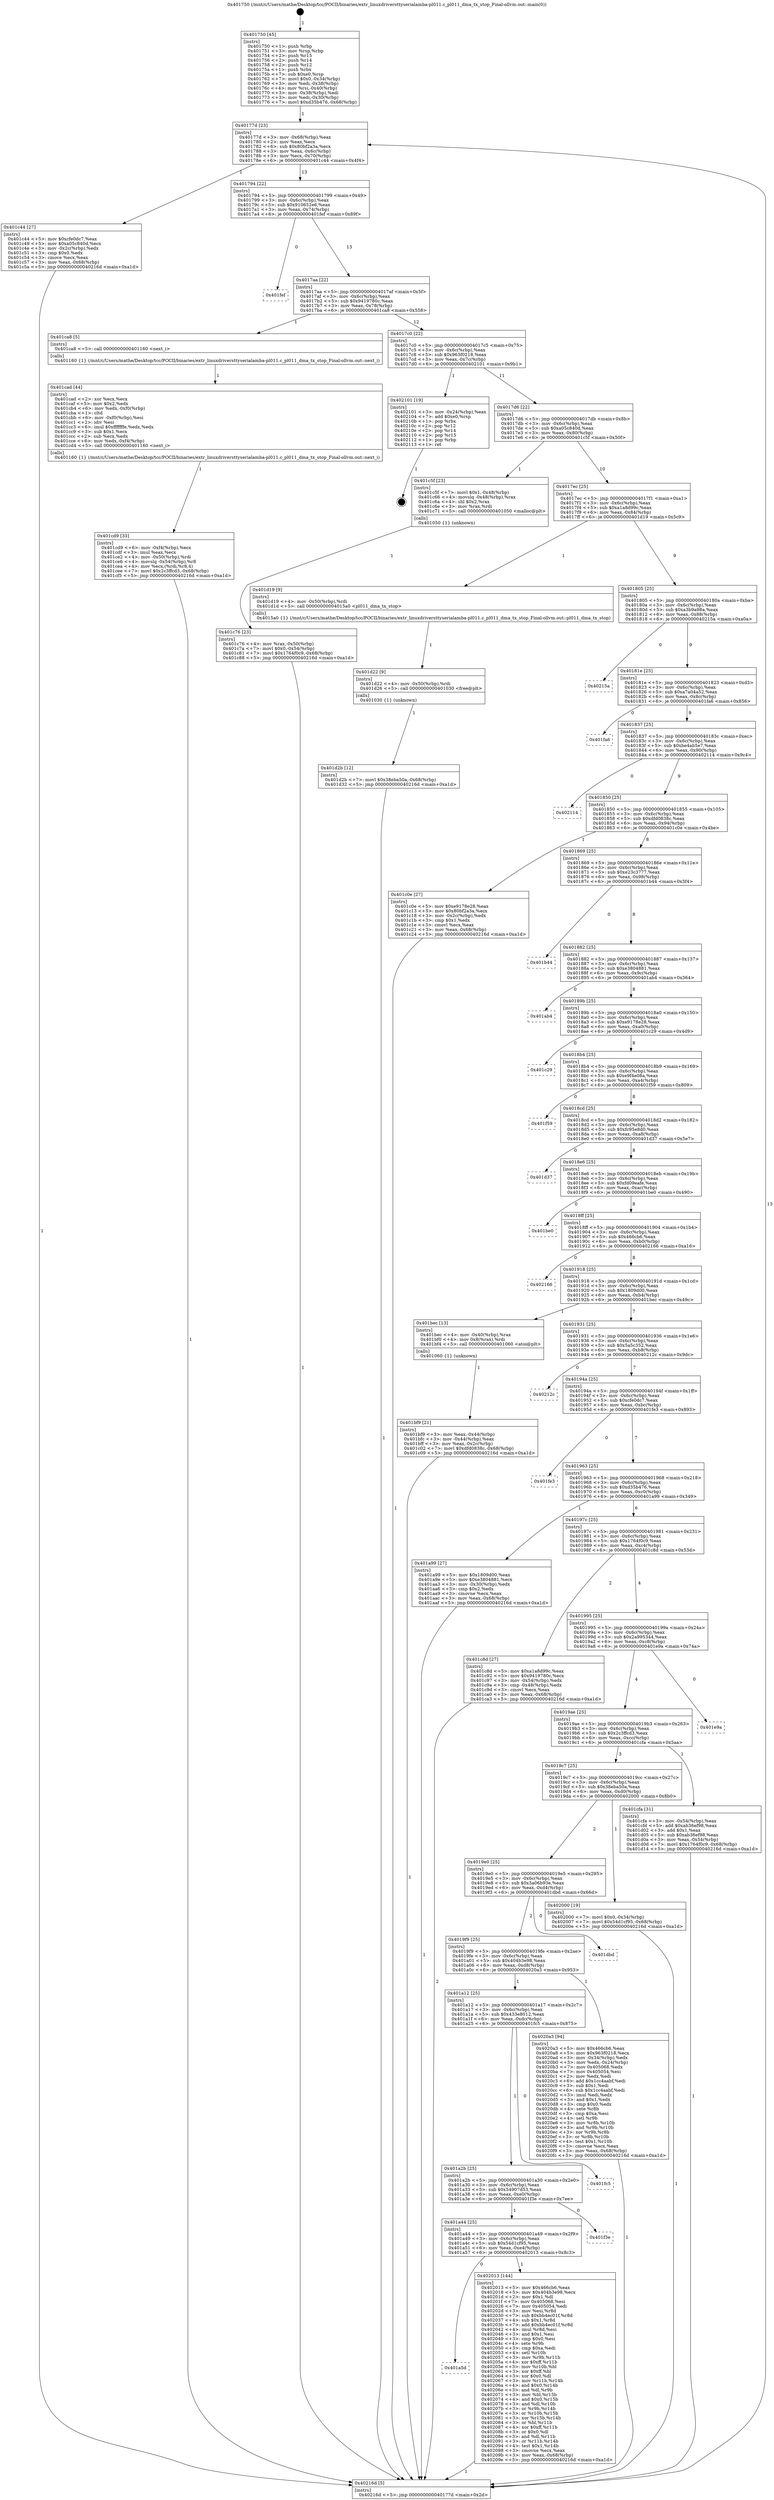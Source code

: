 digraph "0x401750" {
  label = "0x401750 (/mnt/c/Users/mathe/Desktop/tcc/POCII/binaries/extr_linuxdriversttyserialamba-pl011.c_pl011_dma_tx_stop_Final-ollvm.out::main(0))"
  labelloc = "t"
  node[shape=record]

  Entry [label="",width=0.3,height=0.3,shape=circle,fillcolor=black,style=filled]
  "0x40177d" [label="{
     0x40177d [23]\l
     | [instrs]\l
     &nbsp;&nbsp;0x40177d \<+3\>: mov -0x68(%rbp),%eax\l
     &nbsp;&nbsp;0x401780 \<+2\>: mov %eax,%ecx\l
     &nbsp;&nbsp;0x401782 \<+6\>: sub $0x80bf2a3a,%ecx\l
     &nbsp;&nbsp;0x401788 \<+3\>: mov %eax,-0x6c(%rbp)\l
     &nbsp;&nbsp;0x40178b \<+3\>: mov %ecx,-0x70(%rbp)\l
     &nbsp;&nbsp;0x40178e \<+6\>: je 0000000000401c44 \<main+0x4f4\>\l
  }"]
  "0x401c44" [label="{
     0x401c44 [27]\l
     | [instrs]\l
     &nbsp;&nbsp;0x401c44 \<+5\>: mov $0xcfe0dc7,%eax\l
     &nbsp;&nbsp;0x401c49 \<+5\>: mov $0xa05c840d,%ecx\l
     &nbsp;&nbsp;0x401c4e \<+3\>: mov -0x2c(%rbp),%edx\l
     &nbsp;&nbsp;0x401c51 \<+3\>: cmp $0x0,%edx\l
     &nbsp;&nbsp;0x401c54 \<+3\>: cmove %ecx,%eax\l
     &nbsp;&nbsp;0x401c57 \<+3\>: mov %eax,-0x68(%rbp)\l
     &nbsp;&nbsp;0x401c5a \<+5\>: jmp 000000000040216d \<main+0xa1d\>\l
  }"]
  "0x401794" [label="{
     0x401794 [22]\l
     | [instrs]\l
     &nbsp;&nbsp;0x401794 \<+5\>: jmp 0000000000401799 \<main+0x49\>\l
     &nbsp;&nbsp;0x401799 \<+3\>: mov -0x6c(%rbp),%eax\l
     &nbsp;&nbsp;0x40179c \<+5\>: sub $0x910652e6,%eax\l
     &nbsp;&nbsp;0x4017a1 \<+3\>: mov %eax,-0x74(%rbp)\l
     &nbsp;&nbsp;0x4017a4 \<+6\>: je 0000000000401fef \<main+0x89f\>\l
  }"]
  Exit [label="",width=0.3,height=0.3,shape=circle,fillcolor=black,style=filled,peripheries=2]
  "0x401fef" [label="{
     0x401fef\l
  }", style=dashed]
  "0x4017aa" [label="{
     0x4017aa [22]\l
     | [instrs]\l
     &nbsp;&nbsp;0x4017aa \<+5\>: jmp 00000000004017af \<main+0x5f\>\l
     &nbsp;&nbsp;0x4017af \<+3\>: mov -0x6c(%rbp),%eax\l
     &nbsp;&nbsp;0x4017b2 \<+5\>: sub $0x9419780c,%eax\l
     &nbsp;&nbsp;0x4017b7 \<+3\>: mov %eax,-0x78(%rbp)\l
     &nbsp;&nbsp;0x4017ba \<+6\>: je 0000000000401ca8 \<main+0x558\>\l
  }"]
  "0x401a5d" [label="{
     0x401a5d\l
  }", style=dashed]
  "0x401ca8" [label="{
     0x401ca8 [5]\l
     | [instrs]\l
     &nbsp;&nbsp;0x401ca8 \<+5\>: call 0000000000401160 \<next_i\>\l
     | [calls]\l
     &nbsp;&nbsp;0x401160 \{1\} (/mnt/c/Users/mathe/Desktop/tcc/POCII/binaries/extr_linuxdriversttyserialamba-pl011.c_pl011_dma_tx_stop_Final-ollvm.out::next_i)\l
  }"]
  "0x4017c0" [label="{
     0x4017c0 [22]\l
     | [instrs]\l
     &nbsp;&nbsp;0x4017c0 \<+5\>: jmp 00000000004017c5 \<main+0x75\>\l
     &nbsp;&nbsp;0x4017c5 \<+3\>: mov -0x6c(%rbp),%eax\l
     &nbsp;&nbsp;0x4017c8 \<+5\>: sub $0x963f0218,%eax\l
     &nbsp;&nbsp;0x4017cd \<+3\>: mov %eax,-0x7c(%rbp)\l
     &nbsp;&nbsp;0x4017d0 \<+6\>: je 0000000000402101 \<main+0x9b1\>\l
  }"]
  "0x402013" [label="{
     0x402013 [144]\l
     | [instrs]\l
     &nbsp;&nbsp;0x402013 \<+5\>: mov $0x466cb6,%eax\l
     &nbsp;&nbsp;0x402018 \<+5\>: mov $0x404b3e98,%ecx\l
     &nbsp;&nbsp;0x40201d \<+2\>: mov $0x1,%dl\l
     &nbsp;&nbsp;0x40201f \<+7\>: mov 0x405068,%esi\l
     &nbsp;&nbsp;0x402026 \<+7\>: mov 0x405054,%edi\l
     &nbsp;&nbsp;0x40202d \<+3\>: mov %esi,%r8d\l
     &nbsp;&nbsp;0x402030 \<+7\>: sub $0xbb4ec01f,%r8d\l
     &nbsp;&nbsp;0x402037 \<+4\>: sub $0x1,%r8d\l
     &nbsp;&nbsp;0x40203b \<+7\>: add $0xbb4ec01f,%r8d\l
     &nbsp;&nbsp;0x402042 \<+4\>: imul %r8d,%esi\l
     &nbsp;&nbsp;0x402046 \<+3\>: and $0x1,%esi\l
     &nbsp;&nbsp;0x402049 \<+3\>: cmp $0x0,%esi\l
     &nbsp;&nbsp;0x40204c \<+4\>: sete %r9b\l
     &nbsp;&nbsp;0x402050 \<+3\>: cmp $0xa,%edi\l
     &nbsp;&nbsp;0x402053 \<+4\>: setl %r10b\l
     &nbsp;&nbsp;0x402057 \<+3\>: mov %r9b,%r11b\l
     &nbsp;&nbsp;0x40205a \<+4\>: xor $0xff,%r11b\l
     &nbsp;&nbsp;0x40205e \<+3\>: mov %r10b,%bl\l
     &nbsp;&nbsp;0x402061 \<+3\>: xor $0xff,%bl\l
     &nbsp;&nbsp;0x402064 \<+3\>: xor $0x0,%dl\l
     &nbsp;&nbsp;0x402067 \<+3\>: mov %r11b,%r14b\l
     &nbsp;&nbsp;0x40206a \<+4\>: and $0x0,%r14b\l
     &nbsp;&nbsp;0x40206e \<+3\>: and %dl,%r9b\l
     &nbsp;&nbsp;0x402071 \<+3\>: mov %bl,%r15b\l
     &nbsp;&nbsp;0x402074 \<+4\>: and $0x0,%r15b\l
     &nbsp;&nbsp;0x402078 \<+3\>: and %dl,%r10b\l
     &nbsp;&nbsp;0x40207b \<+3\>: or %r9b,%r14b\l
     &nbsp;&nbsp;0x40207e \<+3\>: or %r10b,%r15b\l
     &nbsp;&nbsp;0x402081 \<+3\>: xor %r15b,%r14b\l
     &nbsp;&nbsp;0x402084 \<+3\>: or %bl,%r11b\l
     &nbsp;&nbsp;0x402087 \<+4\>: xor $0xff,%r11b\l
     &nbsp;&nbsp;0x40208b \<+3\>: or $0x0,%dl\l
     &nbsp;&nbsp;0x40208e \<+3\>: and %dl,%r11b\l
     &nbsp;&nbsp;0x402091 \<+3\>: or %r11b,%r14b\l
     &nbsp;&nbsp;0x402094 \<+4\>: test $0x1,%r14b\l
     &nbsp;&nbsp;0x402098 \<+3\>: cmovne %ecx,%eax\l
     &nbsp;&nbsp;0x40209b \<+3\>: mov %eax,-0x68(%rbp)\l
     &nbsp;&nbsp;0x40209e \<+5\>: jmp 000000000040216d \<main+0xa1d\>\l
  }"]
  "0x402101" [label="{
     0x402101 [19]\l
     | [instrs]\l
     &nbsp;&nbsp;0x402101 \<+3\>: mov -0x24(%rbp),%eax\l
     &nbsp;&nbsp;0x402104 \<+7\>: add $0xe0,%rsp\l
     &nbsp;&nbsp;0x40210b \<+1\>: pop %rbx\l
     &nbsp;&nbsp;0x40210c \<+2\>: pop %r12\l
     &nbsp;&nbsp;0x40210e \<+2\>: pop %r14\l
     &nbsp;&nbsp;0x402110 \<+2\>: pop %r15\l
     &nbsp;&nbsp;0x402112 \<+1\>: pop %rbp\l
     &nbsp;&nbsp;0x402113 \<+1\>: ret\l
  }"]
  "0x4017d6" [label="{
     0x4017d6 [22]\l
     | [instrs]\l
     &nbsp;&nbsp;0x4017d6 \<+5\>: jmp 00000000004017db \<main+0x8b\>\l
     &nbsp;&nbsp;0x4017db \<+3\>: mov -0x6c(%rbp),%eax\l
     &nbsp;&nbsp;0x4017de \<+5\>: sub $0xa05c840d,%eax\l
     &nbsp;&nbsp;0x4017e3 \<+3\>: mov %eax,-0x80(%rbp)\l
     &nbsp;&nbsp;0x4017e6 \<+6\>: je 0000000000401c5f \<main+0x50f\>\l
  }"]
  "0x401a44" [label="{
     0x401a44 [25]\l
     | [instrs]\l
     &nbsp;&nbsp;0x401a44 \<+5\>: jmp 0000000000401a49 \<main+0x2f9\>\l
     &nbsp;&nbsp;0x401a49 \<+3\>: mov -0x6c(%rbp),%eax\l
     &nbsp;&nbsp;0x401a4c \<+5\>: sub $0x54d1cf95,%eax\l
     &nbsp;&nbsp;0x401a51 \<+6\>: mov %eax,-0xe4(%rbp)\l
     &nbsp;&nbsp;0x401a57 \<+6\>: je 0000000000402013 \<main+0x8c3\>\l
  }"]
  "0x401c5f" [label="{
     0x401c5f [23]\l
     | [instrs]\l
     &nbsp;&nbsp;0x401c5f \<+7\>: movl $0x1,-0x48(%rbp)\l
     &nbsp;&nbsp;0x401c66 \<+4\>: movslq -0x48(%rbp),%rax\l
     &nbsp;&nbsp;0x401c6a \<+4\>: shl $0x2,%rax\l
     &nbsp;&nbsp;0x401c6e \<+3\>: mov %rax,%rdi\l
     &nbsp;&nbsp;0x401c71 \<+5\>: call 0000000000401050 \<malloc@plt\>\l
     | [calls]\l
     &nbsp;&nbsp;0x401050 \{1\} (unknown)\l
  }"]
  "0x4017ec" [label="{
     0x4017ec [25]\l
     | [instrs]\l
     &nbsp;&nbsp;0x4017ec \<+5\>: jmp 00000000004017f1 \<main+0xa1\>\l
     &nbsp;&nbsp;0x4017f1 \<+3\>: mov -0x6c(%rbp),%eax\l
     &nbsp;&nbsp;0x4017f4 \<+5\>: sub $0xa1a8d99c,%eax\l
     &nbsp;&nbsp;0x4017f9 \<+6\>: mov %eax,-0x84(%rbp)\l
     &nbsp;&nbsp;0x4017ff \<+6\>: je 0000000000401d19 \<main+0x5c9\>\l
  }"]
  "0x401f3e" [label="{
     0x401f3e\l
  }", style=dashed]
  "0x401d19" [label="{
     0x401d19 [9]\l
     | [instrs]\l
     &nbsp;&nbsp;0x401d19 \<+4\>: mov -0x50(%rbp),%rdi\l
     &nbsp;&nbsp;0x401d1d \<+5\>: call 00000000004015a0 \<pl011_dma_tx_stop\>\l
     | [calls]\l
     &nbsp;&nbsp;0x4015a0 \{1\} (/mnt/c/Users/mathe/Desktop/tcc/POCII/binaries/extr_linuxdriversttyserialamba-pl011.c_pl011_dma_tx_stop_Final-ollvm.out::pl011_dma_tx_stop)\l
  }"]
  "0x401805" [label="{
     0x401805 [25]\l
     | [instrs]\l
     &nbsp;&nbsp;0x401805 \<+5\>: jmp 000000000040180a \<main+0xba\>\l
     &nbsp;&nbsp;0x40180a \<+3\>: mov -0x6c(%rbp),%eax\l
     &nbsp;&nbsp;0x40180d \<+5\>: sub $0xa3b9a98a,%eax\l
     &nbsp;&nbsp;0x401812 \<+6\>: mov %eax,-0x88(%rbp)\l
     &nbsp;&nbsp;0x401818 \<+6\>: je 000000000040215a \<main+0xa0a\>\l
  }"]
  "0x401a2b" [label="{
     0x401a2b [25]\l
     | [instrs]\l
     &nbsp;&nbsp;0x401a2b \<+5\>: jmp 0000000000401a30 \<main+0x2e0\>\l
     &nbsp;&nbsp;0x401a30 \<+3\>: mov -0x6c(%rbp),%eax\l
     &nbsp;&nbsp;0x401a33 \<+5\>: sub $0x54907d53,%eax\l
     &nbsp;&nbsp;0x401a38 \<+6\>: mov %eax,-0xe0(%rbp)\l
     &nbsp;&nbsp;0x401a3e \<+6\>: je 0000000000401f3e \<main+0x7ee\>\l
  }"]
  "0x40215a" [label="{
     0x40215a\l
  }", style=dashed]
  "0x40181e" [label="{
     0x40181e [25]\l
     | [instrs]\l
     &nbsp;&nbsp;0x40181e \<+5\>: jmp 0000000000401823 \<main+0xd3\>\l
     &nbsp;&nbsp;0x401823 \<+3\>: mov -0x6c(%rbp),%eax\l
     &nbsp;&nbsp;0x401826 \<+5\>: sub $0xa7a04a52,%eax\l
     &nbsp;&nbsp;0x40182b \<+6\>: mov %eax,-0x8c(%rbp)\l
     &nbsp;&nbsp;0x401831 \<+6\>: je 0000000000401fa6 \<main+0x856\>\l
  }"]
  "0x401fc5" [label="{
     0x401fc5\l
  }", style=dashed]
  "0x401fa6" [label="{
     0x401fa6\l
  }", style=dashed]
  "0x401837" [label="{
     0x401837 [25]\l
     | [instrs]\l
     &nbsp;&nbsp;0x401837 \<+5\>: jmp 000000000040183c \<main+0xec\>\l
     &nbsp;&nbsp;0x40183c \<+3\>: mov -0x6c(%rbp),%eax\l
     &nbsp;&nbsp;0x40183f \<+5\>: sub $0xbe4ab5e7,%eax\l
     &nbsp;&nbsp;0x401844 \<+6\>: mov %eax,-0x90(%rbp)\l
     &nbsp;&nbsp;0x40184a \<+6\>: je 0000000000402114 \<main+0x9c4\>\l
  }"]
  "0x401a12" [label="{
     0x401a12 [25]\l
     | [instrs]\l
     &nbsp;&nbsp;0x401a12 \<+5\>: jmp 0000000000401a17 \<main+0x2c7\>\l
     &nbsp;&nbsp;0x401a17 \<+3\>: mov -0x6c(%rbp),%eax\l
     &nbsp;&nbsp;0x401a1a \<+5\>: sub $0x433e8012,%eax\l
     &nbsp;&nbsp;0x401a1f \<+6\>: mov %eax,-0xdc(%rbp)\l
     &nbsp;&nbsp;0x401a25 \<+6\>: je 0000000000401fc5 \<main+0x875\>\l
  }"]
  "0x402114" [label="{
     0x402114\l
  }", style=dashed]
  "0x401850" [label="{
     0x401850 [25]\l
     | [instrs]\l
     &nbsp;&nbsp;0x401850 \<+5\>: jmp 0000000000401855 \<main+0x105\>\l
     &nbsp;&nbsp;0x401855 \<+3\>: mov -0x6c(%rbp),%eax\l
     &nbsp;&nbsp;0x401858 \<+5\>: sub $0xdfd0838c,%eax\l
     &nbsp;&nbsp;0x40185d \<+6\>: mov %eax,-0x94(%rbp)\l
     &nbsp;&nbsp;0x401863 \<+6\>: je 0000000000401c0e \<main+0x4be\>\l
  }"]
  "0x4020a3" [label="{
     0x4020a3 [94]\l
     | [instrs]\l
     &nbsp;&nbsp;0x4020a3 \<+5\>: mov $0x466cb6,%eax\l
     &nbsp;&nbsp;0x4020a8 \<+5\>: mov $0x963f0218,%ecx\l
     &nbsp;&nbsp;0x4020ad \<+3\>: mov -0x34(%rbp),%edx\l
     &nbsp;&nbsp;0x4020b0 \<+3\>: mov %edx,-0x24(%rbp)\l
     &nbsp;&nbsp;0x4020b3 \<+7\>: mov 0x405068,%edx\l
     &nbsp;&nbsp;0x4020ba \<+7\>: mov 0x405054,%esi\l
     &nbsp;&nbsp;0x4020c1 \<+2\>: mov %edx,%edi\l
     &nbsp;&nbsp;0x4020c3 \<+6\>: add $0x1cc4aabf,%edi\l
     &nbsp;&nbsp;0x4020c9 \<+3\>: sub $0x1,%edi\l
     &nbsp;&nbsp;0x4020cc \<+6\>: sub $0x1cc4aabf,%edi\l
     &nbsp;&nbsp;0x4020d2 \<+3\>: imul %edi,%edx\l
     &nbsp;&nbsp;0x4020d5 \<+3\>: and $0x1,%edx\l
     &nbsp;&nbsp;0x4020d8 \<+3\>: cmp $0x0,%edx\l
     &nbsp;&nbsp;0x4020db \<+4\>: sete %r8b\l
     &nbsp;&nbsp;0x4020df \<+3\>: cmp $0xa,%esi\l
     &nbsp;&nbsp;0x4020e2 \<+4\>: setl %r9b\l
     &nbsp;&nbsp;0x4020e6 \<+3\>: mov %r8b,%r10b\l
     &nbsp;&nbsp;0x4020e9 \<+3\>: and %r9b,%r10b\l
     &nbsp;&nbsp;0x4020ec \<+3\>: xor %r9b,%r8b\l
     &nbsp;&nbsp;0x4020ef \<+3\>: or %r8b,%r10b\l
     &nbsp;&nbsp;0x4020f2 \<+4\>: test $0x1,%r10b\l
     &nbsp;&nbsp;0x4020f6 \<+3\>: cmovne %ecx,%eax\l
     &nbsp;&nbsp;0x4020f9 \<+3\>: mov %eax,-0x68(%rbp)\l
     &nbsp;&nbsp;0x4020fc \<+5\>: jmp 000000000040216d \<main+0xa1d\>\l
  }"]
  "0x401c0e" [label="{
     0x401c0e [27]\l
     | [instrs]\l
     &nbsp;&nbsp;0x401c0e \<+5\>: mov $0xe9178e28,%eax\l
     &nbsp;&nbsp;0x401c13 \<+5\>: mov $0x80bf2a3a,%ecx\l
     &nbsp;&nbsp;0x401c18 \<+3\>: mov -0x2c(%rbp),%edx\l
     &nbsp;&nbsp;0x401c1b \<+3\>: cmp $0x1,%edx\l
     &nbsp;&nbsp;0x401c1e \<+3\>: cmovl %ecx,%eax\l
     &nbsp;&nbsp;0x401c21 \<+3\>: mov %eax,-0x68(%rbp)\l
     &nbsp;&nbsp;0x401c24 \<+5\>: jmp 000000000040216d \<main+0xa1d\>\l
  }"]
  "0x401869" [label="{
     0x401869 [25]\l
     | [instrs]\l
     &nbsp;&nbsp;0x401869 \<+5\>: jmp 000000000040186e \<main+0x11e\>\l
     &nbsp;&nbsp;0x40186e \<+3\>: mov -0x6c(%rbp),%eax\l
     &nbsp;&nbsp;0x401871 \<+5\>: sub $0xe23c3777,%eax\l
     &nbsp;&nbsp;0x401876 \<+6\>: mov %eax,-0x98(%rbp)\l
     &nbsp;&nbsp;0x40187c \<+6\>: je 0000000000401b44 \<main+0x3f4\>\l
  }"]
  "0x4019f9" [label="{
     0x4019f9 [25]\l
     | [instrs]\l
     &nbsp;&nbsp;0x4019f9 \<+5\>: jmp 00000000004019fe \<main+0x2ae\>\l
     &nbsp;&nbsp;0x4019fe \<+3\>: mov -0x6c(%rbp),%eax\l
     &nbsp;&nbsp;0x401a01 \<+5\>: sub $0x404b3e98,%eax\l
     &nbsp;&nbsp;0x401a06 \<+6\>: mov %eax,-0xd8(%rbp)\l
     &nbsp;&nbsp;0x401a0c \<+6\>: je 00000000004020a3 \<main+0x953\>\l
  }"]
  "0x401b44" [label="{
     0x401b44\l
  }", style=dashed]
  "0x401882" [label="{
     0x401882 [25]\l
     | [instrs]\l
     &nbsp;&nbsp;0x401882 \<+5\>: jmp 0000000000401887 \<main+0x137\>\l
     &nbsp;&nbsp;0x401887 \<+3\>: mov -0x6c(%rbp),%eax\l
     &nbsp;&nbsp;0x40188a \<+5\>: sub $0xe3804881,%eax\l
     &nbsp;&nbsp;0x40188f \<+6\>: mov %eax,-0x9c(%rbp)\l
     &nbsp;&nbsp;0x401895 \<+6\>: je 0000000000401ab4 \<main+0x364\>\l
  }"]
  "0x401dbd" [label="{
     0x401dbd\l
  }", style=dashed]
  "0x401ab4" [label="{
     0x401ab4\l
  }", style=dashed]
  "0x40189b" [label="{
     0x40189b [25]\l
     | [instrs]\l
     &nbsp;&nbsp;0x40189b \<+5\>: jmp 00000000004018a0 \<main+0x150\>\l
     &nbsp;&nbsp;0x4018a0 \<+3\>: mov -0x6c(%rbp),%eax\l
     &nbsp;&nbsp;0x4018a3 \<+5\>: sub $0xe9178e28,%eax\l
     &nbsp;&nbsp;0x4018a8 \<+6\>: mov %eax,-0xa0(%rbp)\l
     &nbsp;&nbsp;0x4018ae \<+6\>: je 0000000000401c29 \<main+0x4d9\>\l
  }"]
  "0x4019e0" [label="{
     0x4019e0 [25]\l
     | [instrs]\l
     &nbsp;&nbsp;0x4019e0 \<+5\>: jmp 00000000004019e5 \<main+0x295\>\l
     &nbsp;&nbsp;0x4019e5 \<+3\>: mov -0x6c(%rbp),%eax\l
     &nbsp;&nbsp;0x4019e8 \<+5\>: sub $0x3a06b93e,%eax\l
     &nbsp;&nbsp;0x4019ed \<+6\>: mov %eax,-0xd4(%rbp)\l
     &nbsp;&nbsp;0x4019f3 \<+6\>: je 0000000000401dbd \<main+0x66d\>\l
  }"]
  "0x401c29" [label="{
     0x401c29\l
  }", style=dashed]
  "0x4018b4" [label="{
     0x4018b4 [25]\l
     | [instrs]\l
     &nbsp;&nbsp;0x4018b4 \<+5\>: jmp 00000000004018b9 \<main+0x169\>\l
     &nbsp;&nbsp;0x4018b9 \<+3\>: mov -0x6c(%rbp),%eax\l
     &nbsp;&nbsp;0x4018bc \<+5\>: sub $0xe9f4e08a,%eax\l
     &nbsp;&nbsp;0x4018c1 \<+6\>: mov %eax,-0xa4(%rbp)\l
     &nbsp;&nbsp;0x4018c7 \<+6\>: je 0000000000401f59 \<main+0x809\>\l
  }"]
  "0x402000" [label="{
     0x402000 [19]\l
     | [instrs]\l
     &nbsp;&nbsp;0x402000 \<+7\>: movl $0x0,-0x34(%rbp)\l
     &nbsp;&nbsp;0x402007 \<+7\>: movl $0x54d1cf95,-0x68(%rbp)\l
     &nbsp;&nbsp;0x40200e \<+5\>: jmp 000000000040216d \<main+0xa1d\>\l
  }"]
  "0x401f59" [label="{
     0x401f59\l
  }", style=dashed]
  "0x4018cd" [label="{
     0x4018cd [25]\l
     | [instrs]\l
     &nbsp;&nbsp;0x4018cd \<+5\>: jmp 00000000004018d2 \<main+0x182\>\l
     &nbsp;&nbsp;0x4018d2 \<+3\>: mov -0x6c(%rbp),%eax\l
     &nbsp;&nbsp;0x4018d5 \<+5\>: sub $0xfc95e8d0,%eax\l
     &nbsp;&nbsp;0x4018da \<+6\>: mov %eax,-0xa8(%rbp)\l
     &nbsp;&nbsp;0x4018e0 \<+6\>: je 0000000000401d37 \<main+0x5e7\>\l
  }"]
  "0x401d2b" [label="{
     0x401d2b [12]\l
     | [instrs]\l
     &nbsp;&nbsp;0x401d2b \<+7\>: movl $0x38eba50a,-0x68(%rbp)\l
     &nbsp;&nbsp;0x401d32 \<+5\>: jmp 000000000040216d \<main+0xa1d\>\l
  }"]
  "0x401d37" [label="{
     0x401d37\l
  }", style=dashed]
  "0x4018e6" [label="{
     0x4018e6 [25]\l
     | [instrs]\l
     &nbsp;&nbsp;0x4018e6 \<+5\>: jmp 00000000004018eb \<main+0x19b\>\l
     &nbsp;&nbsp;0x4018eb \<+3\>: mov -0x6c(%rbp),%eax\l
     &nbsp;&nbsp;0x4018ee \<+5\>: sub $0xfd09eafe,%eax\l
     &nbsp;&nbsp;0x4018f3 \<+6\>: mov %eax,-0xac(%rbp)\l
     &nbsp;&nbsp;0x4018f9 \<+6\>: je 0000000000401be0 \<main+0x490\>\l
  }"]
  "0x401d22" [label="{
     0x401d22 [9]\l
     | [instrs]\l
     &nbsp;&nbsp;0x401d22 \<+4\>: mov -0x50(%rbp),%rdi\l
     &nbsp;&nbsp;0x401d26 \<+5\>: call 0000000000401030 \<free@plt\>\l
     | [calls]\l
     &nbsp;&nbsp;0x401030 \{1\} (unknown)\l
  }"]
  "0x401be0" [label="{
     0x401be0\l
  }", style=dashed]
  "0x4018ff" [label="{
     0x4018ff [25]\l
     | [instrs]\l
     &nbsp;&nbsp;0x4018ff \<+5\>: jmp 0000000000401904 \<main+0x1b4\>\l
     &nbsp;&nbsp;0x401904 \<+3\>: mov -0x6c(%rbp),%eax\l
     &nbsp;&nbsp;0x401907 \<+5\>: sub $0x466cb6,%eax\l
     &nbsp;&nbsp;0x40190c \<+6\>: mov %eax,-0xb0(%rbp)\l
     &nbsp;&nbsp;0x401912 \<+6\>: je 0000000000402166 \<main+0xa16\>\l
  }"]
  "0x4019c7" [label="{
     0x4019c7 [25]\l
     | [instrs]\l
     &nbsp;&nbsp;0x4019c7 \<+5\>: jmp 00000000004019cc \<main+0x27c\>\l
     &nbsp;&nbsp;0x4019cc \<+3\>: mov -0x6c(%rbp),%eax\l
     &nbsp;&nbsp;0x4019cf \<+5\>: sub $0x38eba50a,%eax\l
     &nbsp;&nbsp;0x4019d4 \<+6\>: mov %eax,-0xd0(%rbp)\l
     &nbsp;&nbsp;0x4019da \<+6\>: je 0000000000402000 \<main+0x8b0\>\l
  }"]
  "0x402166" [label="{
     0x402166\l
  }", style=dashed]
  "0x401918" [label="{
     0x401918 [25]\l
     | [instrs]\l
     &nbsp;&nbsp;0x401918 \<+5\>: jmp 000000000040191d \<main+0x1cd\>\l
     &nbsp;&nbsp;0x40191d \<+3\>: mov -0x6c(%rbp),%eax\l
     &nbsp;&nbsp;0x401920 \<+5\>: sub $0x1809d00,%eax\l
     &nbsp;&nbsp;0x401925 \<+6\>: mov %eax,-0xb4(%rbp)\l
     &nbsp;&nbsp;0x40192b \<+6\>: je 0000000000401bec \<main+0x49c\>\l
  }"]
  "0x401cfa" [label="{
     0x401cfa [31]\l
     | [instrs]\l
     &nbsp;&nbsp;0x401cfa \<+3\>: mov -0x54(%rbp),%eax\l
     &nbsp;&nbsp;0x401cfd \<+5\>: add $0xab36ef98,%eax\l
     &nbsp;&nbsp;0x401d02 \<+3\>: add $0x1,%eax\l
     &nbsp;&nbsp;0x401d05 \<+5\>: sub $0xab36ef98,%eax\l
     &nbsp;&nbsp;0x401d0a \<+3\>: mov %eax,-0x54(%rbp)\l
     &nbsp;&nbsp;0x401d0d \<+7\>: movl $0x1764f0c9,-0x68(%rbp)\l
     &nbsp;&nbsp;0x401d14 \<+5\>: jmp 000000000040216d \<main+0xa1d\>\l
  }"]
  "0x401bec" [label="{
     0x401bec [13]\l
     | [instrs]\l
     &nbsp;&nbsp;0x401bec \<+4\>: mov -0x40(%rbp),%rax\l
     &nbsp;&nbsp;0x401bf0 \<+4\>: mov 0x8(%rax),%rdi\l
     &nbsp;&nbsp;0x401bf4 \<+5\>: call 0000000000401060 \<atoi@plt\>\l
     | [calls]\l
     &nbsp;&nbsp;0x401060 \{1\} (unknown)\l
  }"]
  "0x401931" [label="{
     0x401931 [25]\l
     | [instrs]\l
     &nbsp;&nbsp;0x401931 \<+5\>: jmp 0000000000401936 \<main+0x1e6\>\l
     &nbsp;&nbsp;0x401936 \<+3\>: mov -0x6c(%rbp),%eax\l
     &nbsp;&nbsp;0x401939 \<+5\>: sub $0x5a5c352,%eax\l
     &nbsp;&nbsp;0x40193e \<+6\>: mov %eax,-0xb8(%rbp)\l
     &nbsp;&nbsp;0x401944 \<+6\>: je 000000000040212c \<main+0x9dc\>\l
  }"]
  "0x4019ae" [label="{
     0x4019ae [25]\l
     | [instrs]\l
     &nbsp;&nbsp;0x4019ae \<+5\>: jmp 00000000004019b3 \<main+0x263\>\l
     &nbsp;&nbsp;0x4019b3 \<+3\>: mov -0x6c(%rbp),%eax\l
     &nbsp;&nbsp;0x4019b6 \<+5\>: sub $0x2c3ffcd3,%eax\l
     &nbsp;&nbsp;0x4019bb \<+6\>: mov %eax,-0xcc(%rbp)\l
     &nbsp;&nbsp;0x4019c1 \<+6\>: je 0000000000401cfa \<main+0x5aa\>\l
  }"]
  "0x40212c" [label="{
     0x40212c\l
  }", style=dashed]
  "0x40194a" [label="{
     0x40194a [25]\l
     | [instrs]\l
     &nbsp;&nbsp;0x40194a \<+5\>: jmp 000000000040194f \<main+0x1ff\>\l
     &nbsp;&nbsp;0x40194f \<+3\>: mov -0x6c(%rbp),%eax\l
     &nbsp;&nbsp;0x401952 \<+5\>: sub $0xcfe0dc7,%eax\l
     &nbsp;&nbsp;0x401957 \<+6\>: mov %eax,-0xbc(%rbp)\l
     &nbsp;&nbsp;0x40195d \<+6\>: je 0000000000401fe3 \<main+0x893\>\l
  }"]
  "0x401e9a" [label="{
     0x401e9a\l
  }", style=dashed]
  "0x401fe3" [label="{
     0x401fe3\l
  }", style=dashed]
  "0x401963" [label="{
     0x401963 [25]\l
     | [instrs]\l
     &nbsp;&nbsp;0x401963 \<+5\>: jmp 0000000000401968 \<main+0x218\>\l
     &nbsp;&nbsp;0x401968 \<+3\>: mov -0x6c(%rbp),%eax\l
     &nbsp;&nbsp;0x40196b \<+5\>: sub $0xd35b476,%eax\l
     &nbsp;&nbsp;0x401970 \<+6\>: mov %eax,-0xc0(%rbp)\l
     &nbsp;&nbsp;0x401976 \<+6\>: je 0000000000401a99 \<main+0x349\>\l
  }"]
  "0x401cd9" [label="{
     0x401cd9 [33]\l
     | [instrs]\l
     &nbsp;&nbsp;0x401cd9 \<+6\>: mov -0xf4(%rbp),%ecx\l
     &nbsp;&nbsp;0x401cdf \<+3\>: imul %eax,%ecx\l
     &nbsp;&nbsp;0x401ce2 \<+4\>: mov -0x50(%rbp),%rdi\l
     &nbsp;&nbsp;0x401ce6 \<+4\>: movslq -0x54(%rbp),%r8\l
     &nbsp;&nbsp;0x401cea \<+4\>: mov %ecx,(%rdi,%r8,4)\l
     &nbsp;&nbsp;0x401cee \<+7\>: movl $0x2c3ffcd3,-0x68(%rbp)\l
     &nbsp;&nbsp;0x401cf5 \<+5\>: jmp 000000000040216d \<main+0xa1d\>\l
  }"]
  "0x401a99" [label="{
     0x401a99 [27]\l
     | [instrs]\l
     &nbsp;&nbsp;0x401a99 \<+5\>: mov $0x1809d00,%eax\l
     &nbsp;&nbsp;0x401a9e \<+5\>: mov $0xe3804881,%ecx\l
     &nbsp;&nbsp;0x401aa3 \<+3\>: mov -0x30(%rbp),%edx\l
     &nbsp;&nbsp;0x401aa6 \<+3\>: cmp $0x2,%edx\l
     &nbsp;&nbsp;0x401aa9 \<+3\>: cmovne %ecx,%eax\l
     &nbsp;&nbsp;0x401aac \<+3\>: mov %eax,-0x68(%rbp)\l
     &nbsp;&nbsp;0x401aaf \<+5\>: jmp 000000000040216d \<main+0xa1d\>\l
  }"]
  "0x40197c" [label="{
     0x40197c [25]\l
     | [instrs]\l
     &nbsp;&nbsp;0x40197c \<+5\>: jmp 0000000000401981 \<main+0x231\>\l
     &nbsp;&nbsp;0x401981 \<+3\>: mov -0x6c(%rbp),%eax\l
     &nbsp;&nbsp;0x401984 \<+5\>: sub $0x1764f0c9,%eax\l
     &nbsp;&nbsp;0x401989 \<+6\>: mov %eax,-0xc4(%rbp)\l
     &nbsp;&nbsp;0x40198f \<+6\>: je 0000000000401c8d \<main+0x53d\>\l
  }"]
  "0x40216d" [label="{
     0x40216d [5]\l
     | [instrs]\l
     &nbsp;&nbsp;0x40216d \<+5\>: jmp 000000000040177d \<main+0x2d\>\l
  }"]
  "0x401750" [label="{
     0x401750 [45]\l
     | [instrs]\l
     &nbsp;&nbsp;0x401750 \<+1\>: push %rbp\l
     &nbsp;&nbsp;0x401751 \<+3\>: mov %rsp,%rbp\l
     &nbsp;&nbsp;0x401754 \<+2\>: push %r15\l
     &nbsp;&nbsp;0x401756 \<+2\>: push %r14\l
     &nbsp;&nbsp;0x401758 \<+2\>: push %r12\l
     &nbsp;&nbsp;0x40175a \<+1\>: push %rbx\l
     &nbsp;&nbsp;0x40175b \<+7\>: sub $0xe0,%rsp\l
     &nbsp;&nbsp;0x401762 \<+7\>: movl $0x0,-0x34(%rbp)\l
     &nbsp;&nbsp;0x401769 \<+3\>: mov %edi,-0x38(%rbp)\l
     &nbsp;&nbsp;0x40176c \<+4\>: mov %rsi,-0x40(%rbp)\l
     &nbsp;&nbsp;0x401770 \<+3\>: mov -0x38(%rbp),%edi\l
     &nbsp;&nbsp;0x401773 \<+3\>: mov %edi,-0x30(%rbp)\l
     &nbsp;&nbsp;0x401776 \<+7\>: movl $0xd35b476,-0x68(%rbp)\l
  }"]
  "0x401bf9" [label="{
     0x401bf9 [21]\l
     | [instrs]\l
     &nbsp;&nbsp;0x401bf9 \<+3\>: mov %eax,-0x44(%rbp)\l
     &nbsp;&nbsp;0x401bfc \<+3\>: mov -0x44(%rbp),%eax\l
     &nbsp;&nbsp;0x401bff \<+3\>: mov %eax,-0x2c(%rbp)\l
     &nbsp;&nbsp;0x401c02 \<+7\>: movl $0xdfd0838c,-0x68(%rbp)\l
     &nbsp;&nbsp;0x401c09 \<+5\>: jmp 000000000040216d \<main+0xa1d\>\l
  }"]
  "0x401c76" [label="{
     0x401c76 [23]\l
     | [instrs]\l
     &nbsp;&nbsp;0x401c76 \<+4\>: mov %rax,-0x50(%rbp)\l
     &nbsp;&nbsp;0x401c7a \<+7\>: movl $0x0,-0x54(%rbp)\l
     &nbsp;&nbsp;0x401c81 \<+7\>: movl $0x1764f0c9,-0x68(%rbp)\l
     &nbsp;&nbsp;0x401c88 \<+5\>: jmp 000000000040216d \<main+0xa1d\>\l
  }"]
  "0x401cad" [label="{
     0x401cad [44]\l
     | [instrs]\l
     &nbsp;&nbsp;0x401cad \<+2\>: xor %ecx,%ecx\l
     &nbsp;&nbsp;0x401caf \<+5\>: mov $0x2,%edx\l
     &nbsp;&nbsp;0x401cb4 \<+6\>: mov %edx,-0xf0(%rbp)\l
     &nbsp;&nbsp;0x401cba \<+1\>: cltd\l
     &nbsp;&nbsp;0x401cbb \<+6\>: mov -0xf0(%rbp),%esi\l
     &nbsp;&nbsp;0x401cc1 \<+2\>: idiv %esi\l
     &nbsp;&nbsp;0x401cc3 \<+6\>: imul $0xfffffffe,%edx,%edx\l
     &nbsp;&nbsp;0x401cc9 \<+3\>: sub $0x1,%ecx\l
     &nbsp;&nbsp;0x401ccc \<+2\>: sub %ecx,%edx\l
     &nbsp;&nbsp;0x401cce \<+6\>: mov %edx,-0xf4(%rbp)\l
     &nbsp;&nbsp;0x401cd4 \<+5\>: call 0000000000401160 \<next_i\>\l
     | [calls]\l
     &nbsp;&nbsp;0x401160 \{1\} (/mnt/c/Users/mathe/Desktop/tcc/POCII/binaries/extr_linuxdriversttyserialamba-pl011.c_pl011_dma_tx_stop_Final-ollvm.out::next_i)\l
  }"]
  "0x401c8d" [label="{
     0x401c8d [27]\l
     | [instrs]\l
     &nbsp;&nbsp;0x401c8d \<+5\>: mov $0xa1a8d99c,%eax\l
     &nbsp;&nbsp;0x401c92 \<+5\>: mov $0x9419780c,%ecx\l
     &nbsp;&nbsp;0x401c97 \<+3\>: mov -0x54(%rbp),%edx\l
     &nbsp;&nbsp;0x401c9a \<+3\>: cmp -0x48(%rbp),%edx\l
     &nbsp;&nbsp;0x401c9d \<+3\>: cmovl %ecx,%eax\l
     &nbsp;&nbsp;0x401ca0 \<+3\>: mov %eax,-0x68(%rbp)\l
     &nbsp;&nbsp;0x401ca3 \<+5\>: jmp 000000000040216d \<main+0xa1d\>\l
  }"]
  "0x401995" [label="{
     0x401995 [25]\l
     | [instrs]\l
     &nbsp;&nbsp;0x401995 \<+5\>: jmp 000000000040199a \<main+0x24a\>\l
     &nbsp;&nbsp;0x40199a \<+3\>: mov -0x6c(%rbp),%eax\l
     &nbsp;&nbsp;0x40199d \<+5\>: sub $0x2a995344,%eax\l
     &nbsp;&nbsp;0x4019a2 \<+6\>: mov %eax,-0xc8(%rbp)\l
     &nbsp;&nbsp;0x4019a8 \<+6\>: je 0000000000401e9a \<main+0x74a\>\l
  }"]
  Entry -> "0x401750" [label=" 1"]
  "0x40177d" -> "0x401c44" [label=" 1"]
  "0x40177d" -> "0x401794" [label=" 13"]
  "0x402101" -> Exit [label=" 1"]
  "0x401794" -> "0x401fef" [label=" 0"]
  "0x401794" -> "0x4017aa" [label=" 13"]
  "0x4020a3" -> "0x40216d" [label=" 1"]
  "0x4017aa" -> "0x401ca8" [label=" 1"]
  "0x4017aa" -> "0x4017c0" [label=" 12"]
  "0x402013" -> "0x40216d" [label=" 1"]
  "0x4017c0" -> "0x402101" [label=" 1"]
  "0x4017c0" -> "0x4017d6" [label=" 11"]
  "0x401a44" -> "0x401a5d" [label=" 0"]
  "0x4017d6" -> "0x401c5f" [label=" 1"]
  "0x4017d6" -> "0x4017ec" [label=" 10"]
  "0x401a44" -> "0x402013" [label=" 1"]
  "0x4017ec" -> "0x401d19" [label=" 1"]
  "0x4017ec" -> "0x401805" [label=" 9"]
  "0x401a2b" -> "0x401a44" [label=" 1"]
  "0x401805" -> "0x40215a" [label=" 0"]
  "0x401805" -> "0x40181e" [label=" 9"]
  "0x401a2b" -> "0x401f3e" [label=" 0"]
  "0x40181e" -> "0x401fa6" [label=" 0"]
  "0x40181e" -> "0x401837" [label=" 9"]
  "0x401a12" -> "0x401a2b" [label=" 1"]
  "0x401837" -> "0x402114" [label=" 0"]
  "0x401837" -> "0x401850" [label=" 9"]
  "0x401a12" -> "0x401fc5" [label=" 0"]
  "0x401850" -> "0x401c0e" [label=" 1"]
  "0x401850" -> "0x401869" [label=" 8"]
  "0x4019f9" -> "0x401a12" [label=" 1"]
  "0x401869" -> "0x401b44" [label=" 0"]
  "0x401869" -> "0x401882" [label=" 8"]
  "0x4019f9" -> "0x4020a3" [label=" 1"]
  "0x401882" -> "0x401ab4" [label=" 0"]
  "0x401882" -> "0x40189b" [label=" 8"]
  "0x4019e0" -> "0x4019f9" [label=" 2"]
  "0x40189b" -> "0x401c29" [label=" 0"]
  "0x40189b" -> "0x4018b4" [label=" 8"]
  "0x4019e0" -> "0x401dbd" [label=" 0"]
  "0x4018b4" -> "0x401f59" [label=" 0"]
  "0x4018b4" -> "0x4018cd" [label=" 8"]
  "0x402000" -> "0x40216d" [label=" 1"]
  "0x4018cd" -> "0x401d37" [label=" 0"]
  "0x4018cd" -> "0x4018e6" [label=" 8"]
  "0x4019c7" -> "0x402000" [label=" 1"]
  "0x4018e6" -> "0x401be0" [label=" 0"]
  "0x4018e6" -> "0x4018ff" [label=" 8"]
  "0x4019c7" -> "0x4019e0" [label=" 2"]
  "0x4018ff" -> "0x402166" [label=" 0"]
  "0x4018ff" -> "0x401918" [label=" 8"]
  "0x401d2b" -> "0x40216d" [label=" 1"]
  "0x401918" -> "0x401bec" [label=" 1"]
  "0x401918" -> "0x401931" [label=" 7"]
  "0x401d22" -> "0x401d2b" [label=" 1"]
  "0x401931" -> "0x40212c" [label=" 0"]
  "0x401931" -> "0x40194a" [label=" 7"]
  "0x401cfa" -> "0x40216d" [label=" 1"]
  "0x40194a" -> "0x401fe3" [label=" 0"]
  "0x40194a" -> "0x401963" [label=" 7"]
  "0x4019ae" -> "0x4019c7" [label=" 3"]
  "0x401963" -> "0x401a99" [label=" 1"]
  "0x401963" -> "0x40197c" [label=" 6"]
  "0x401a99" -> "0x40216d" [label=" 1"]
  "0x401750" -> "0x40177d" [label=" 1"]
  "0x40216d" -> "0x40177d" [label=" 13"]
  "0x401bec" -> "0x401bf9" [label=" 1"]
  "0x401bf9" -> "0x40216d" [label=" 1"]
  "0x401c0e" -> "0x40216d" [label=" 1"]
  "0x401c44" -> "0x40216d" [label=" 1"]
  "0x401c5f" -> "0x401c76" [label=" 1"]
  "0x401c76" -> "0x40216d" [label=" 1"]
  "0x401d19" -> "0x401d22" [label=" 1"]
  "0x40197c" -> "0x401c8d" [label=" 2"]
  "0x40197c" -> "0x401995" [label=" 4"]
  "0x401c8d" -> "0x40216d" [label=" 2"]
  "0x401ca8" -> "0x401cad" [label=" 1"]
  "0x401cad" -> "0x401cd9" [label=" 1"]
  "0x401cd9" -> "0x40216d" [label=" 1"]
  "0x4019ae" -> "0x401cfa" [label=" 1"]
  "0x401995" -> "0x401e9a" [label=" 0"]
  "0x401995" -> "0x4019ae" [label=" 4"]
}
